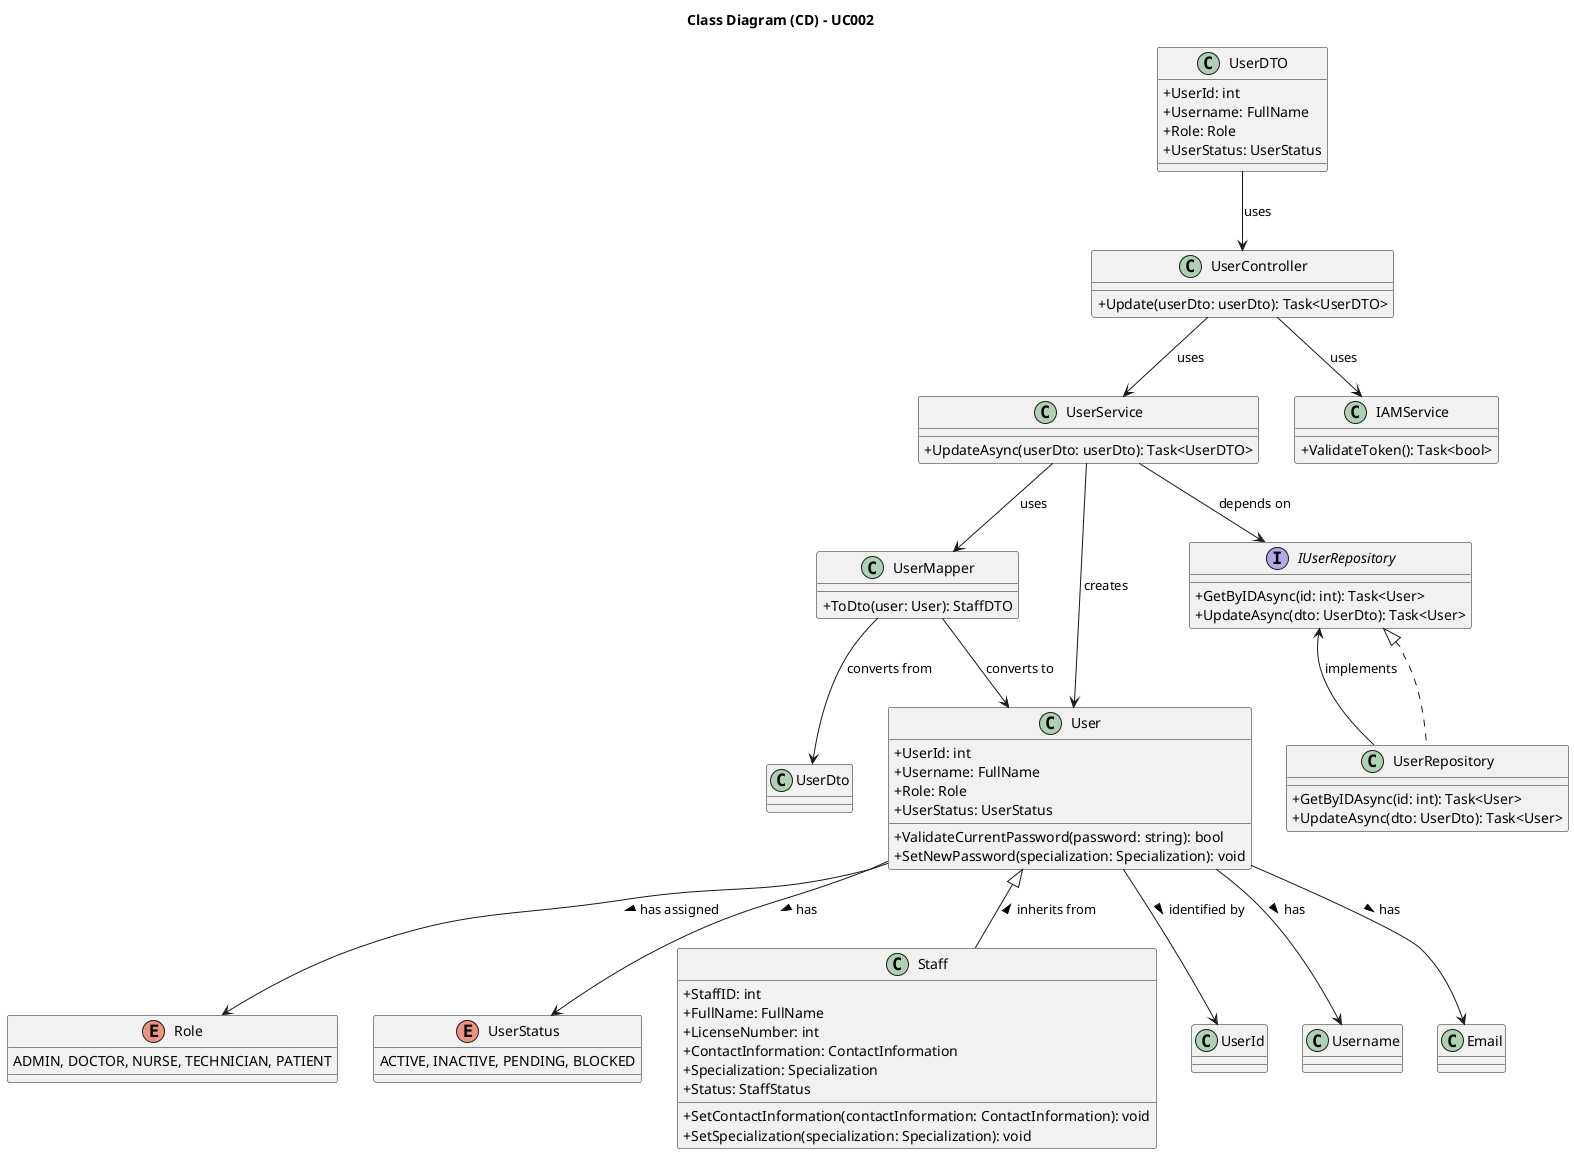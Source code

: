 @startuml
skinparam packageStyle rectangle
skinparam shadowing false

skinparam classAttributeIconSize 0

title Class Diagram (CD) - UC002

class UserController {
    + Update(userDto: userDto): Task<UserDTO>
}

class UserService {
    + UpdateAsync(userDto: userDto): Task<UserDTO>
}

class IAMService{
    + ValidateToken(): Task<bool>
}

class UserMapper {
    + ToDto(user: User): StaffDTO
}

class User {
    + UserId: int
    + Username: FullName
    + Role: Role
    + UserStatus: UserStatus 
    + ValidateCurrentPassword(password: string): bool  
    + SetNewPassword(specialization: Specialization): void 
}

enum Role{
     ADMIN, DOCTOR, NURSE, TECHNICIAN, PATIENT
}

enum UserStatus{
    ACTIVE, INACTIVE, PENDING, BLOCKED
}

class UserDTO {
    + UserId: int
    + Username: FullName
    + Role: Role
    + UserStatus: UserStatus
}

interface IUserRepository {
    + GetByIDAsync(id: int): Task<User>
    + UpdateAsync(dto: UserDto): Task<User>
}

class UserRepository implements IUserRepository { 
    + GetByIDAsync(id: int): Task<User>
    + UpdateAsync(dto: UserDto): Task<User>
}

class Staff {
    + StaffID: int
    + FullName: FullName
    + LicenseNumber: int
    + ContactInformation: ContactInformation    
    + Specialization: Specialization
    + Status: StaffStatus
    + SetContactInformation(contactInformation: ContactInformation): void
    + SetSpecialization(specialization: Specialization): void
}

User <|-- Staff : < inherits from

User --> UserId : > identified by
User --> Username : > has
User --> Email : > has
User --> Role: > has assigned
User --> UserStatus: > has

UserDTO --> UserController : uses
UserController --> UserService : uses
UserService --> User : creates
UserService --> IUserRepository : depends on
UserRepository --> IUserRepository : implements

UserService --> UserMapper : uses
UserMapper --> User : converts to
UserMapper --> UserDto : converts from

UserController --> IAMService : uses

@enduml